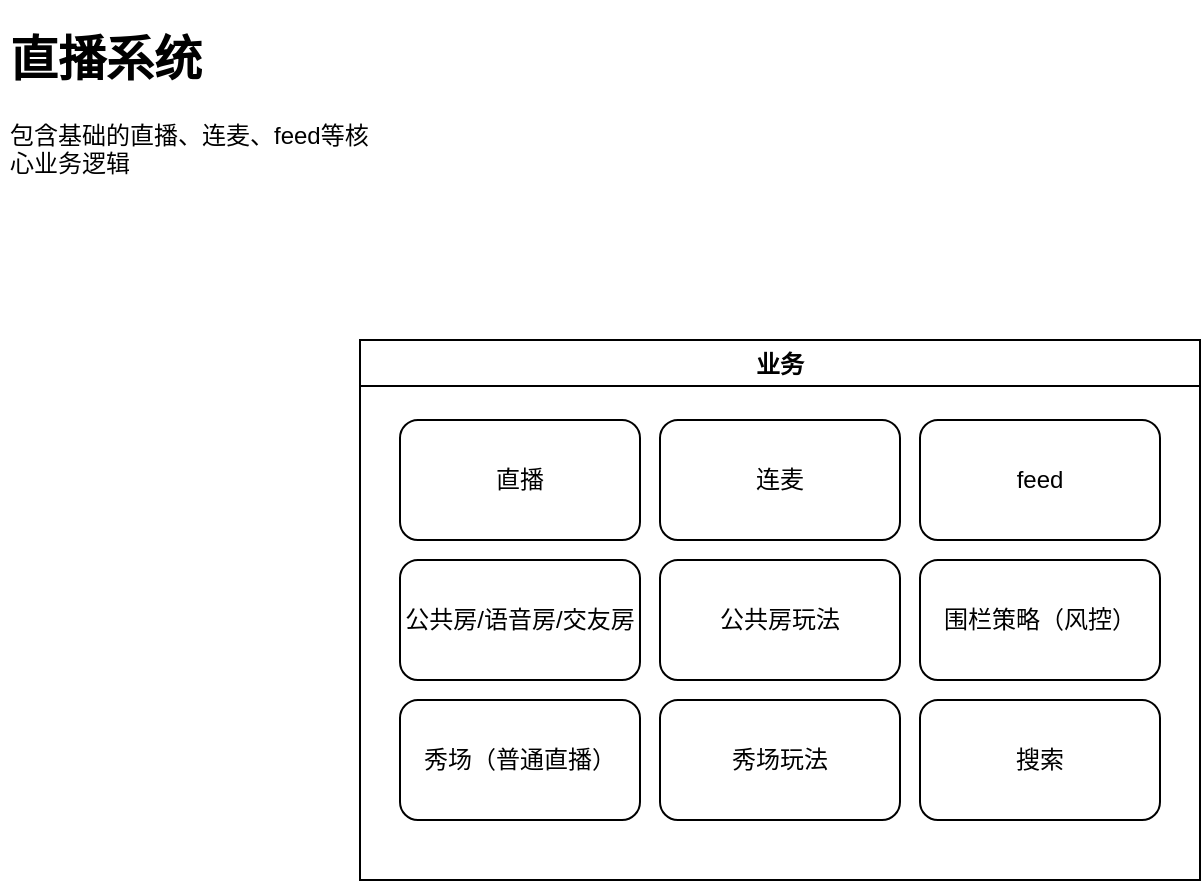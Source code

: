 <mxfile version="15.2.9" type="github">
  <diagram id="JkrrRl9M5crf3siJzyxv" name="首页">
    <mxGraphModel dx="1186" dy="739" grid="1" gridSize="10" guides="1" tooltips="1" connect="1" arrows="1" fold="1" page="1" pageScale="1" pageWidth="827" pageHeight="1169" math="0" shadow="0">
      <root>
        <mxCell id="0" />
        <mxCell id="1" parent="0" />
        <mxCell id="muq-8wqFt1A3YkJvHLC4-4" value="&lt;h1&gt;直播系统&lt;/h1&gt;&lt;p&gt;包含基础的直播、连麦、feed等核心业务逻辑&lt;/p&gt;" style="text;html=1;strokeColor=none;fillColor=none;spacing=5;spacingTop=-20;whiteSpace=wrap;overflow=hidden;rounded=0;" parent="1" vertex="1">
          <mxGeometry x="10" y="10" width="190" height="90" as="geometry" />
        </mxCell>
        <mxCell id="ernFnO-kNk4knqv_LR0v-1" value="业务" style="swimlane;" vertex="1" parent="1">
          <mxGeometry x="190" y="170" width="420" height="270" as="geometry" />
        </mxCell>
        <mxCell id="ernFnO-kNk4knqv_LR0v-2" value="直播" style="rounded=1;whiteSpace=wrap;html=1;" vertex="1" parent="ernFnO-kNk4knqv_LR0v-1">
          <mxGeometry x="20" y="40" width="120" height="60" as="geometry" />
        </mxCell>
        <mxCell id="ernFnO-kNk4knqv_LR0v-3" value="连麦" style="rounded=1;whiteSpace=wrap;html=1;" vertex="1" parent="ernFnO-kNk4knqv_LR0v-1">
          <mxGeometry x="150" y="40" width="120" height="60" as="geometry" />
        </mxCell>
        <mxCell id="ernFnO-kNk4knqv_LR0v-4" value="feed" style="rounded=1;whiteSpace=wrap;html=1;" vertex="1" parent="ernFnO-kNk4knqv_LR0v-1">
          <mxGeometry x="280" y="40" width="120" height="60" as="geometry" />
        </mxCell>
        <mxCell id="ernFnO-kNk4knqv_LR0v-6" value="公共房/语音房/交友房" style="rounded=1;whiteSpace=wrap;html=1;" vertex="1" parent="ernFnO-kNk4knqv_LR0v-1">
          <mxGeometry x="20" y="110" width="120" height="60" as="geometry" />
        </mxCell>
        <mxCell id="ernFnO-kNk4knqv_LR0v-7" value="公共房玩法" style="rounded=1;whiteSpace=wrap;html=1;" vertex="1" parent="ernFnO-kNk4knqv_LR0v-1">
          <mxGeometry x="150" y="110" width="120" height="60" as="geometry" />
        </mxCell>
        <mxCell id="ernFnO-kNk4knqv_LR0v-8" value="秀场（普通直播）" style="rounded=1;whiteSpace=wrap;html=1;" vertex="1" parent="ernFnO-kNk4knqv_LR0v-1">
          <mxGeometry x="20" y="180" width="120" height="60" as="geometry" />
        </mxCell>
        <mxCell id="ernFnO-kNk4knqv_LR0v-9" value="秀场玩法" style="rounded=1;whiteSpace=wrap;html=1;" vertex="1" parent="ernFnO-kNk4knqv_LR0v-1">
          <mxGeometry x="150" y="180" width="120" height="60" as="geometry" />
        </mxCell>
        <mxCell id="ernFnO-kNk4knqv_LR0v-10" value="围栏策略（风控）" style="rounded=1;whiteSpace=wrap;html=1;" vertex="1" parent="ernFnO-kNk4knqv_LR0v-1">
          <mxGeometry x="280" y="110" width="120" height="60" as="geometry" />
        </mxCell>
        <mxCell id="ernFnO-kNk4knqv_LR0v-11" value="搜索" style="rounded=1;whiteSpace=wrap;html=1;" vertex="1" parent="ernFnO-kNk4knqv_LR0v-1">
          <mxGeometry x="280" y="180" width="120" height="60" as="geometry" />
        </mxCell>
      </root>
    </mxGraphModel>
  </diagram>
</mxfile>
